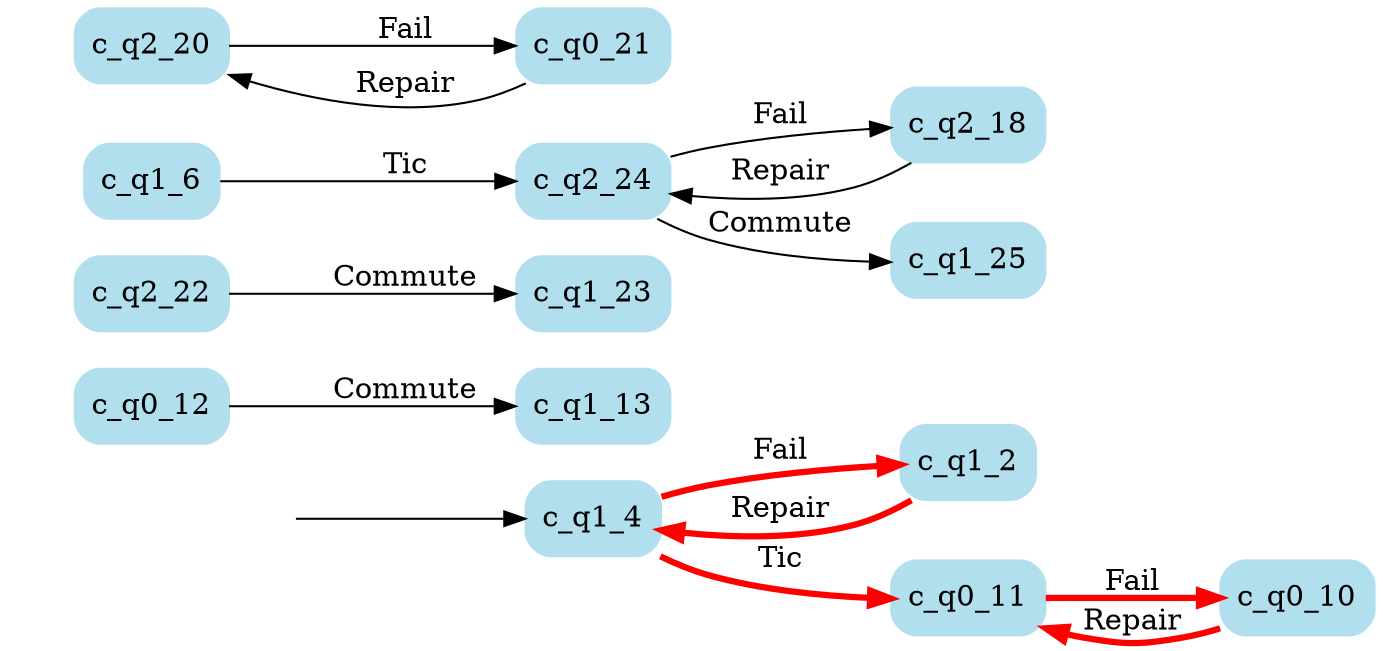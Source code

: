 digraph G {

	rankdir = LR;

	start_c_q1_4[style=invisible];

	node[shape=box, style="rounded, filled", color=lightblue2];

	c_q0_12[label="c_q0_12"];
	c_q1_13[label="c_q1_13"];
	c_q2_22[label="c_q2_22"];
	c_q1_6[label="c_q1_6"];
	c_q1_23[label="c_q1_23"];
	c_q1_2[label="c_q1_2"];
	c_q2_24[label="c_q2_24"];
	c_q0_10[label="c_q0_10"];
	c_q2_18[label="c_q2_18"];
	c_q2_20[label="c_q2_20"];
	c_q0_21[label="c_q0_21"];
	c_q0_11[label="c_q0_11"];
	c_q1_25[label="c_q1_25"];
	c_q1_4[label="c_q1_4"];

	start_c_q1_4 -> c_q1_4;
	c_q1_4 -> c_q1_2[label="Fail", penwidth=3, color=red];
	c_q1_2 -> c_q1_4[label="Repair", penwidth=3, color=red];
	c_q1_4 -> c_q0_11[label="Tic", penwidth=3, color=red];
	c_q1_6 -> c_q2_24[label="Tic"];
	c_q0_11 -> c_q0_10[label="Fail", penwidth=3, color=red];
	c_q0_10 -> c_q0_11[label="Repair", penwidth=3, color=red];
	c_q0_12 -> c_q1_13[label="Commute"];
	c_q0_21 -> c_q2_20[label="Repair"];
	c_q2_24 -> c_q2_18[label="Fail"];
	c_q2_18 -> c_q2_24[label="Repair"];
	c_q2_20 -> c_q0_21[label="Fail"];
	c_q2_22 -> c_q1_23[label="Commute"];
	c_q2_24 -> c_q1_25[label="Commute"];

}